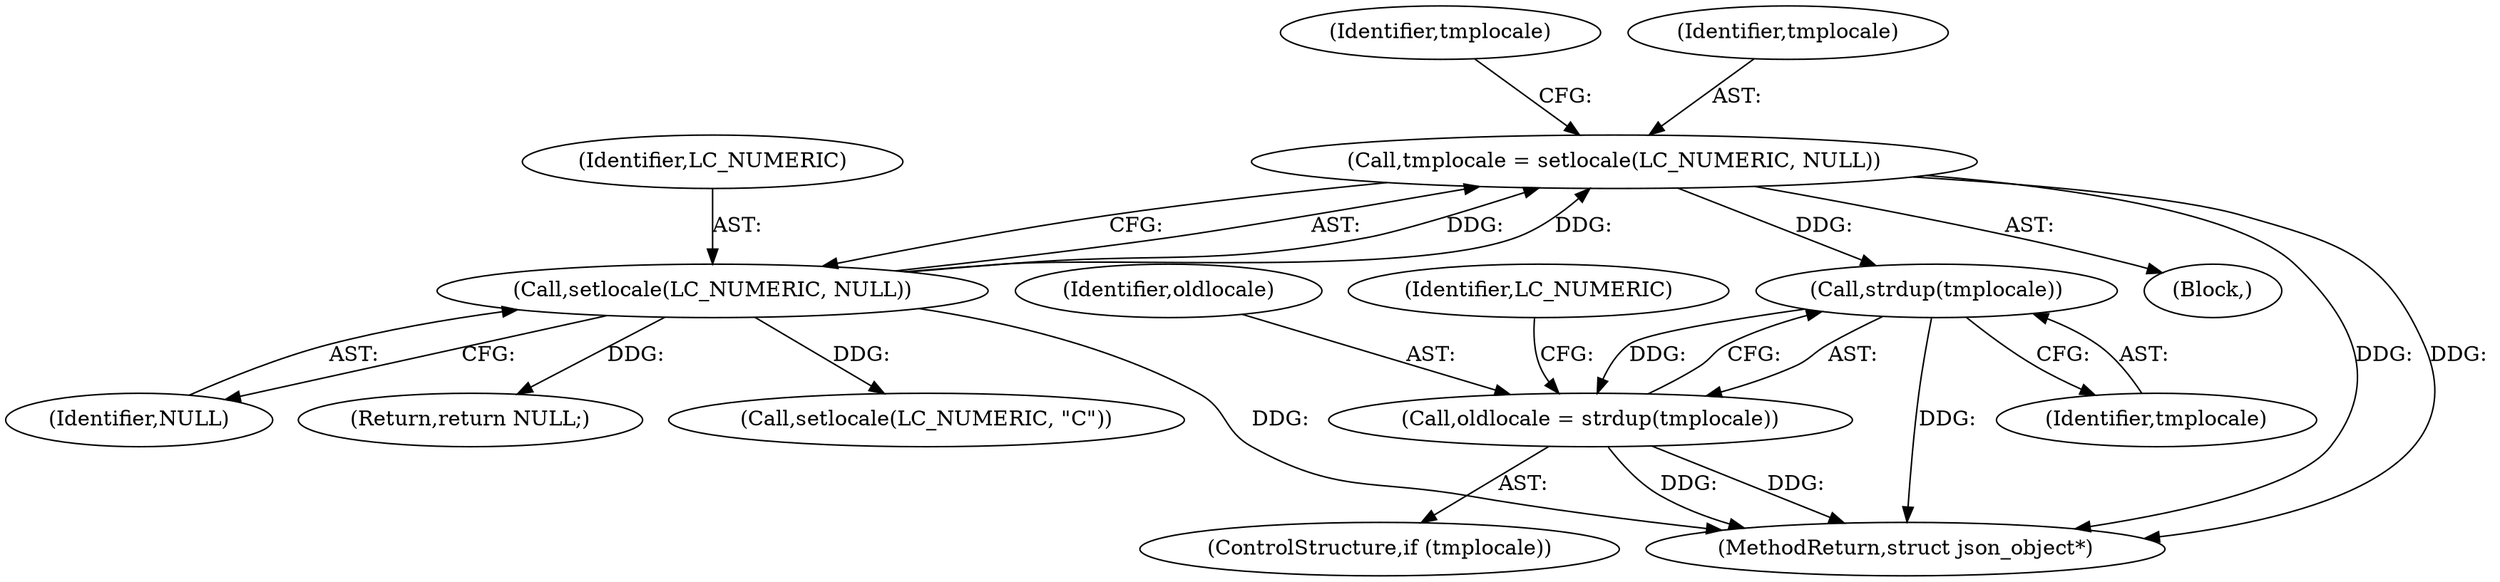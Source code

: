 digraph "0_json-c_64e36901a0614bf64a19bc3396469c66dcd0b015@API" {
"1000153" [label="(Call,strdup(tmplocale))"];
"1000144" [label="(Call,tmplocale = setlocale(LC_NUMERIC, NULL))"];
"1000146" [label="(Call,setlocale(LC_NUMERIC, NULL))"];
"1000151" [label="(Call,oldlocale = strdup(tmplocale))"];
"1000144" [label="(Call,tmplocale = setlocale(LC_NUMERIC, NULL))"];
"1000148" [label="(Identifier,NULL)"];
"1000152" [label="(Identifier,oldlocale)"];
"1000150" [label="(Identifier,tmplocale)"];
"1000156" [label="(Identifier,LC_NUMERIC)"];
"1000189" [label="(Return,return NULL;)"];
"1000149" [label="(ControlStructure,if (tmplocale))"];
"1000145" [label="(Identifier,tmplocale)"];
"1000191" [label="(MethodReturn,struct json_object*)"];
"1000147" [label="(Identifier,LC_NUMERIC)"];
"1000146" [label="(Call,setlocale(LC_NUMERIC, NULL))"];
"1000153" [label="(Call,strdup(tmplocale))"];
"1000151" [label="(Call,oldlocale = strdup(tmplocale))"];
"1000130" [label="(Block,)"];
"1000155" [label="(Call,setlocale(LC_NUMERIC, \"C\"))"];
"1000154" [label="(Identifier,tmplocale)"];
"1000153" -> "1000151"  [label="AST: "];
"1000153" -> "1000154"  [label="CFG: "];
"1000154" -> "1000153"  [label="AST: "];
"1000151" -> "1000153"  [label="CFG: "];
"1000153" -> "1000191"  [label="DDG: "];
"1000153" -> "1000151"  [label="DDG: "];
"1000144" -> "1000153"  [label="DDG: "];
"1000144" -> "1000130"  [label="AST: "];
"1000144" -> "1000146"  [label="CFG: "];
"1000145" -> "1000144"  [label="AST: "];
"1000146" -> "1000144"  [label="AST: "];
"1000150" -> "1000144"  [label="CFG: "];
"1000144" -> "1000191"  [label="DDG: "];
"1000144" -> "1000191"  [label="DDG: "];
"1000146" -> "1000144"  [label="DDG: "];
"1000146" -> "1000144"  [label="DDG: "];
"1000146" -> "1000148"  [label="CFG: "];
"1000147" -> "1000146"  [label="AST: "];
"1000148" -> "1000146"  [label="AST: "];
"1000146" -> "1000191"  [label="DDG: "];
"1000146" -> "1000155"  [label="DDG: "];
"1000146" -> "1000189"  [label="DDG: "];
"1000151" -> "1000149"  [label="AST: "];
"1000152" -> "1000151"  [label="AST: "];
"1000156" -> "1000151"  [label="CFG: "];
"1000151" -> "1000191"  [label="DDG: "];
"1000151" -> "1000191"  [label="DDG: "];
}
